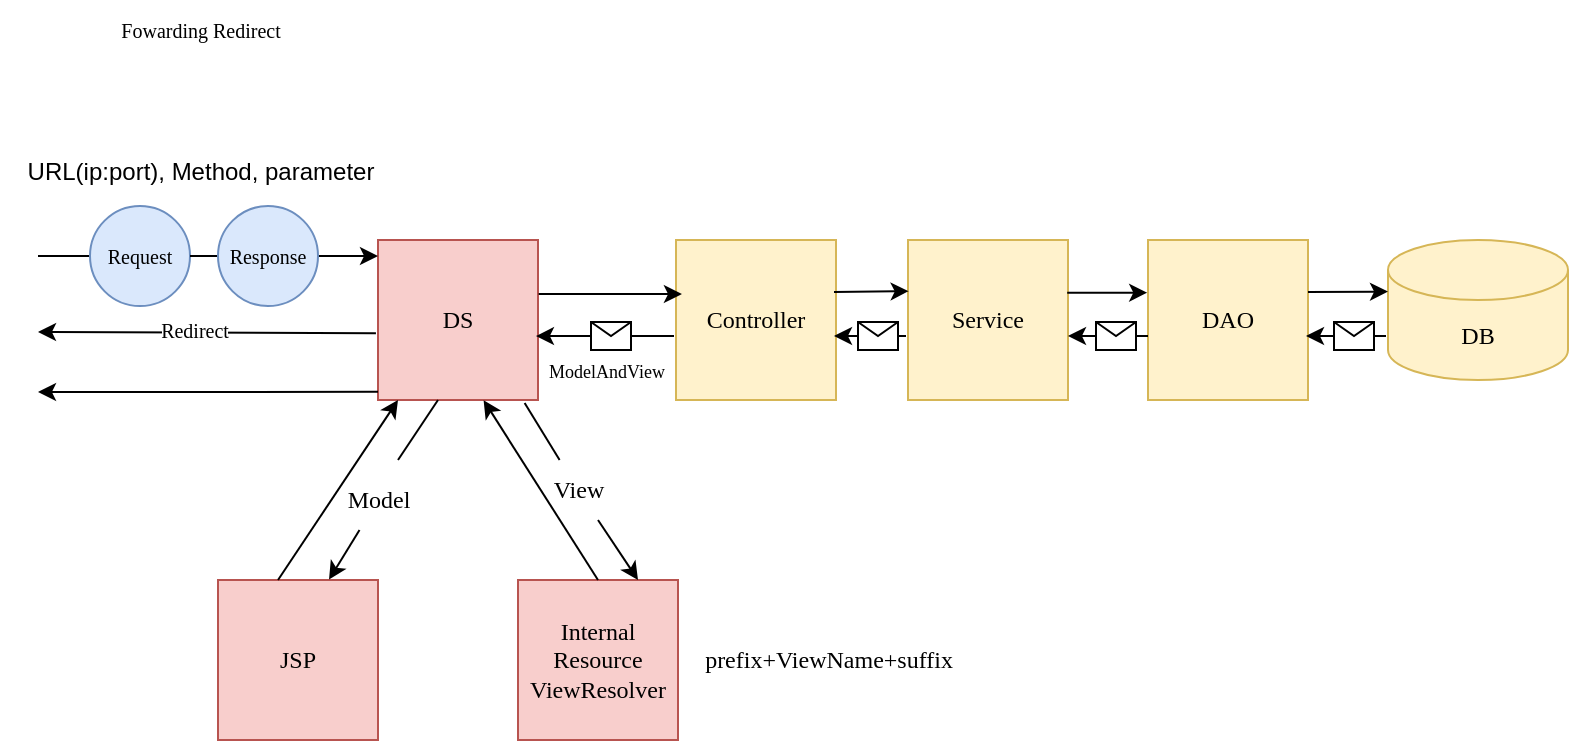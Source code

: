 <mxfile version="20.8.17" type="github" pages="2">
  <diagram name="페이지-1" id="lucKnAjo4hEsz379RO6Y">
    <mxGraphModel dx="989" dy="543" grid="1" gridSize="10" guides="1" tooltips="1" connect="1" arrows="1" fold="1" page="1" pageScale="1" pageWidth="827" pageHeight="1169" background="none" math="0" shadow="0">
      <root>
        <mxCell id="0" />
        <mxCell id="1" parent="0" />
        <mxCell id="MwGMKD4Xf8rgQU5NLyPk-2" value="DB" style="shape=cylinder3;whiteSpace=wrap;html=1;boundedLbl=1;backgroundOutline=1;size=15;fillColor=#fff2cc;strokeColor=#d6b656;fontFamily=Tahoma;fontColor=#000000;" vertex="1" parent="1">
          <mxGeometry x="697" y="350" width="90" height="70" as="geometry" />
        </mxCell>
        <mxCell id="MwGMKD4Xf8rgQU5NLyPk-3" value="DAO" style="whiteSpace=wrap;html=1;aspect=fixed;fillColor=#fff2cc;strokeColor=#d6b656;fontFamily=Tahoma;fontColor=#000000;" vertex="1" parent="1">
          <mxGeometry x="577" y="350" width="80" height="80" as="geometry" />
        </mxCell>
        <mxCell id="MwGMKD4Xf8rgQU5NLyPk-5" value="Service" style="whiteSpace=wrap;html=1;aspect=fixed;fillColor=#fff2cc;strokeColor=#d6b656;fontFamily=Tahoma;fontColor=#000000;" vertex="1" parent="1">
          <mxGeometry x="457" y="350" width="80" height="80" as="geometry" />
        </mxCell>
        <mxCell id="MwGMKD4Xf8rgQU5NLyPk-6" value="Controller" style="whiteSpace=wrap;html=1;aspect=fixed;fillColor=#fff2cc;strokeColor=#d6b656;fontFamily=Tahoma;fontColor=#000000;" vertex="1" parent="1">
          <mxGeometry x="341" y="350" width="80" height="80" as="geometry" />
        </mxCell>
        <mxCell id="MwGMKD4Xf8rgQU5NLyPk-7" value="JSP" style="whiteSpace=wrap;html=1;aspect=fixed;fillColor=#f8cecc;strokeColor=#b85450;fontFamily=Tahoma;fontColor=#000000;" vertex="1" parent="1">
          <mxGeometry x="112" y="520" width="80" height="80" as="geometry" />
        </mxCell>
        <mxCell id="MwGMKD4Xf8rgQU5NLyPk-8" value="DS" style="whiteSpace=wrap;html=1;aspect=fixed;fillColor=#f8cecc;strokeColor=#b85450;fontFamily=Tahoma;fontColor=#000000;" vertex="1" parent="1">
          <mxGeometry x="192" y="350" width="80" height="80" as="geometry" />
        </mxCell>
        <mxCell id="MwGMKD4Xf8rgQU5NLyPk-9" value="Internal&lt;br&gt;Resource&lt;br&gt;ViewResolver" style="whiteSpace=wrap;html=1;aspect=fixed;fillColor=#f8cecc;strokeColor=#b85450;fontFamily=Tahoma;fontColor=#000000;" vertex="1" parent="1">
          <mxGeometry x="262" y="520" width="80" height="80" as="geometry" />
        </mxCell>
        <mxCell id="MwGMKD4Xf8rgQU5NLyPk-10" value="" style="endArrow=classic;html=1;rounded=0;entryX=0.004;entryY=0.32;entryDx=0;entryDy=0;entryPerimeter=0;fontFamily=Tahoma;fontColor=#000000;" edge="1" parent="1" target="MwGMKD4Xf8rgQU5NLyPk-5">
          <mxGeometry width="50" height="50" relative="1" as="geometry">
            <mxPoint x="420" y="376" as="sourcePoint" />
            <mxPoint x="417" y="376" as="targetPoint" />
          </mxGeometry>
        </mxCell>
        <mxCell id="MwGMKD4Xf8rgQU5NLyPk-15" value="" style="endArrow=classic;html=1;rounded=0;entryX=-0.005;entryY=0.329;entryDx=0;entryDy=0;entryPerimeter=0;exitX=0.995;exitY=0.329;exitDx=0;exitDy=0;exitPerimeter=0;fontFamily=Tahoma;fontColor=#000000;" edge="1" parent="1" source="MwGMKD4Xf8rgQU5NLyPk-5" target="MwGMKD4Xf8rgQU5NLyPk-3">
          <mxGeometry width="50" height="50" relative="1" as="geometry">
            <mxPoint x="548" y="375.8" as="sourcePoint" />
            <mxPoint x="568" y="375.8" as="targetPoint" />
          </mxGeometry>
        </mxCell>
        <mxCell id="MwGMKD4Xf8rgQU5NLyPk-16" value="" style="endArrow=classic;html=1;rounded=0;fontFamily=Tahoma;fontColor=#000000;" edge="1" parent="1">
          <mxGeometry width="50" height="50" relative="1" as="geometry">
            <mxPoint x="657" y="376" as="sourcePoint" />
            <mxPoint x="697" y="375.8" as="targetPoint" />
          </mxGeometry>
        </mxCell>
        <mxCell id="MwGMKD4Xf8rgQU5NLyPk-20" value="" style="endArrow=classic;html=1;rounded=0;fontFamily=Tahoma;fontColor=#000000;" edge="1" parent="1">
          <mxGeometry relative="1" as="geometry">
            <mxPoint x="696" y="398" as="sourcePoint" />
            <mxPoint x="656" y="398" as="targetPoint" />
            <Array as="points">
              <mxPoint x="696" y="398" />
            </Array>
          </mxGeometry>
        </mxCell>
        <mxCell id="MwGMKD4Xf8rgQU5NLyPk-21" value="" style="shape=message;html=1;outlineConnect=0;fontFamily=Tahoma;fontColor=#000000;" vertex="1" parent="MwGMKD4Xf8rgQU5NLyPk-20">
          <mxGeometry width="20" height="14" relative="1" as="geometry">
            <mxPoint x="-6" y="-7" as="offset" />
          </mxGeometry>
        </mxCell>
        <mxCell id="MwGMKD4Xf8rgQU5NLyPk-22" value="" style="endArrow=classic;html=1;rounded=0;fontFamily=Tahoma;fontColor=#000000;" edge="1" parent="1">
          <mxGeometry relative="1" as="geometry">
            <mxPoint x="577" y="398" as="sourcePoint" />
            <mxPoint x="537" y="398" as="targetPoint" />
            <Array as="points">
              <mxPoint x="577" y="398" />
            </Array>
          </mxGeometry>
        </mxCell>
        <mxCell id="MwGMKD4Xf8rgQU5NLyPk-23" value="" style="shape=message;html=1;outlineConnect=0;fontFamily=Tahoma;fontColor=#000000;" vertex="1" parent="MwGMKD4Xf8rgQU5NLyPk-22">
          <mxGeometry width="20" height="14" relative="1" as="geometry">
            <mxPoint x="-6" y="-7" as="offset" />
          </mxGeometry>
        </mxCell>
        <mxCell id="MwGMKD4Xf8rgQU5NLyPk-24" value="" style="endArrow=classic;html=1;rounded=0;fontFamily=Tahoma;fontColor=#000000;" edge="1" parent="1">
          <mxGeometry relative="1" as="geometry">
            <mxPoint x="456.0" y="398.0" as="sourcePoint" />
            <mxPoint x="420" y="398" as="targetPoint" />
            <Array as="points">
              <mxPoint x="456" y="398" />
            </Array>
          </mxGeometry>
        </mxCell>
        <mxCell id="MwGMKD4Xf8rgQU5NLyPk-25" value="" style="shape=message;html=1;outlineConnect=0;fontFamily=Tahoma;fontColor=#000000;" vertex="1" parent="MwGMKD4Xf8rgQU5NLyPk-24">
          <mxGeometry width="20" height="14" relative="1" as="geometry">
            <mxPoint x="-6" y="-7" as="offset" />
          </mxGeometry>
        </mxCell>
        <mxCell id="MwGMKD4Xf8rgQU5NLyPk-26" value="" style="endArrow=classic;html=1;rounded=0;entryX=0.037;entryY=0.338;entryDx=0;entryDy=0;entryPerimeter=0;exitX=1.004;exitY=0.338;exitDx=0;exitDy=0;exitPerimeter=0;fontFamily=Tahoma;fontColor=#000000;" edge="1" parent="1" source="MwGMKD4Xf8rgQU5NLyPk-8" target="MwGMKD4Xf8rgQU5NLyPk-6">
          <mxGeometry width="50" height="50" relative="1" as="geometry">
            <mxPoint x="293.0" y="377" as="sourcePoint" />
            <mxPoint x="333.32" y="376.6" as="targetPoint" />
          </mxGeometry>
        </mxCell>
        <mxCell id="MwGMKD4Xf8rgQU5NLyPk-27" value="" style="endArrow=classic;html=1;rounded=0;entryX=0.987;entryY=0.613;entryDx=0;entryDy=0;entryPerimeter=0;fontFamily=Tahoma;fontColor=#000000;" edge="1" parent="1">
          <mxGeometry relative="1" as="geometry">
            <mxPoint x="332.0" y="398.0" as="sourcePoint" />
            <mxPoint x="270.96" y="398.04" as="targetPoint" />
            <Array as="points">
              <mxPoint x="340" y="398" />
              <mxPoint x="332" y="398" />
            </Array>
          </mxGeometry>
        </mxCell>
        <mxCell id="MwGMKD4Xf8rgQU5NLyPk-28" value="" style="shape=message;html=1;outlineConnect=0;fontFamily=Tahoma;fontColor=#000000;" vertex="1" parent="MwGMKD4Xf8rgQU5NLyPk-27">
          <mxGeometry width="20" height="14" relative="1" as="geometry">
            <mxPoint x="-11" y="-7" as="offset" />
          </mxGeometry>
        </mxCell>
        <mxCell id="MwGMKD4Xf8rgQU5NLyPk-29" value="&lt;font style=&quot;font-size: 9px;&quot;&gt;ModelAndView&lt;/font&gt;" style="text;html=1;align=center;verticalAlign=middle;resizable=0;points=[];autosize=1;strokeColor=none;fillColor=none;fontFamily=Tahoma;fontColor=#000000;" vertex="1" parent="1">
          <mxGeometry x="261" y="400" width="90" height="30" as="geometry" />
        </mxCell>
        <mxCell id="MwGMKD4Xf8rgQU5NLyPk-30" value="" style="endArrow=classic;html=1;rounded=0;entryX=0.75;entryY=0;entryDx=0;entryDy=0;startArrow=none;fontFamily=Tahoma;fontColor=#000000;" edge="1" parent="1" source="MwGMKD4Xf8rgQU5NLyPk-33" target="MwGMKD4Xf8rgQU5NLyPk-9">
          <mxGeometry width="50" height="50" relative="1" as="geometry">
            <mxPoint x="254" y="430" as="sourcePoint" />
            <mxPoint x="329.12" y="521.12" as="targetPoint" />
          </mxGeometry>
        </mxCell>
        <mxCell id="MwGMKD4Xf8rgQU5NLyPk-32" value="" style="endArrow=classic;html=1;rounded=0;exitX=0.5;exitY=0;exitDx=0;exitDy=0;entryX=0.66;entryY=1.001;entryDx=0;entryDy=0;entryPerimeter=0;fontFamily=Tahoma;fontColor=#000000;" edge="1" parent="1" source="MwGMKD4Xf8rgQU5NLyPk-9" target="MwGMKD4Xf8rgQU5NLyPk-8">
          <mxGeometry width="50" height="50" relative="1" as="geometry">
            <mxPoint x="302" y="520" as="sourcePoint" />
            <mxPoint x="240" y="430" as="targetPoint" />
          </mxGeometry>
        </mxCell>
        <mxCell id="MwGMKD4Xf8rgQU5NLyPk-34" value="" style="endArrow=classic;html=1;rounded=0;startArrow=none;entryX=0.694;entryY=-0.003;entryDx=0;entryDy=0;entryPerimeter=0;fontFamily=Tahoma;fontColor=#000000;" edge="1" parent="1" source="MwGMKD4Xf8rgQU5NLyPk-35" target="MwGMKD4Xf8rgQU5NLyPk-7">
          <mxGeometry width="50" height="50" relative="1" as="geometry">
            <mxPoint x="222" y="430" as="sourcePoint" />
            <mxPoint x="162" y="520" as="targetPoint" />
          </mxGeometry>
        </mxCell>
        <mxCell id="MwGMKD4Xf8rgQU5NLyPk-36" value="" style="endArrow=none;html=1;rounded=0;fontFamily=Tahoma;fontColor=#000000;" edge="1" parent="1">
          <mxGeometry width="50" height="50" relative="1" as="geometry">
            <mxPoint x="222" y="430" as="sourcePoint" />
            <mxPoint x="202" y="460" as="targetPoint" />
          </mxGeometry>
        </mxCell>
        <mxCell id="MwGMKD4Xf8rgQU5NLyPk-35" value="Model" style="text;html=1;align=center;verticalAlign=middle;resizable=0;points=[];autosize=1;strokeColor=none;fillColor=none;fontFamily=Tahoma;fontColor=#000000;" vertex="1" parent="1">
          <mxGeometry x="167" y="465" width="50" height="30" as="geometry" />
        </mxCell>
        <mxCell id="MwGMKD4Xf8rgQU5NLyPk-37" value="" style="endArrow=none;html=1;rounded=0;exitX=0.048;exitY=1.049;exitDx=0;exitDy=0;exitPerimeter=0;fontFamily=Tahoma;fontColor=#000000;" edge="1" parent="1" source="MwGMKD4Xf8rgQU5NLyPk-29" target="MwGMKD4Xf8rgQU5NLyPk-33">
          <mxGeometry width="50" height="50" relative="1" as="geometry">
            <mxPoint x="252" y="430" as="sourcePoint" />
            <mxPoint x="329.12" y="521.12" as="targetPoint" />
          </mxGeometry>
        </mxCell>
        <mxCell id="MwGMKD4Xf8rgQU5NLyPk-33" value="View" style="text;html=1;align=center;verticalAlign=middle;resizable=0;points=[];autosize=1;strokeColor=none;fillColor=none;fontFamily=Tahoma;fontColor=#000000;" vertex="1" parent="1">
          <mxGeometry x="267" y="460" width="50" height="30" as="geometry" />
        </mxCell>
        <mxCell id="MwGMKD4Xf8rgQU5NLyPk-38" value="" style="endArrow=classic;html=1;rounded=0;exitX=0.25;exitY=0;exitDx=0;exitDy=0;fontFamily=Tahoma;fontColor=#000000;" edge="1" parent="1">
          <mxGeometry width="50" height="50" relative="1" as="geometry">
            <mxPoint x="142" y="520" as="sourcePoint" />
            <mxPoint x="202" y="430" as="targetPoint" />
          </mxGeometry>
        </mxCell>
        <mxCell id="MwGMKD4Xf8rgQU5NLyPk-39" value="prefix+ViewName+suffix" style="text;html=1;align=center;verticalAlign=middle;resizable=0;points=[];autosize=1;strokeColor=none;fillColor=none;fontFamily=Tahoma;fontColor=#000000;" vertex="1" parent="1">
          <mxGeometry x="342" y="545" width="150" height="30" as="geometry" />
        </mxCell>
        <mxCell id="MwGMKD4Xf8rgQU5NLyPk-40" value="" style="endArrow=classic;html=1;rounded=0;startArrow=none;fontFamily=Tahoma;fontColor=#000000;" edge="1" parent="1" source="MwGMKD4Xf8rgQU5NLyPk-43">
          <mxGeometry width="50" height="50" relative="1" as="geometry">
            <mxPoint x="2" y="363" as="sourcePoint" />
            <mxPoint x="192" y="358" as="targetPoint" />
          </mxGeometry>
        </mxCell>
        <mxCell id="MwGMKD4Xf8rgQU5NLyPk-41" value="URL(ip:port), Method, parameter" style="text;html=1;align=center;verticalAlign=middle;resizable=0;points=[];autosize=1;strokeColor=none;fillColor=none;" vertex="1" parent="1">
          <mxGeometry x="3" y="301" width="200" height="30" as="geometry" />
        </mxCell>
        <mxCell id="MwGMKD4Xf8rgQU5NLyPk-44" value="" style="endArrow=none;html=1;rounded=0;entryX=0;entryY=0.5;entryDx=0;entryDy=0;fontFamily=Tahoma;fontColor=#000000;" edge="1" parent="1" target="MwGMKD4Xf8rgQU5NLyPk-42">
          <mxGeometry width="50" height="50" relative="1" as="geometry">
            <mxPoint x="22" y="358" as="sourcePoint" />
            <mxPoint x="192.0" y="363.0" as="targetPoint" />
          </mxGeometry>
        </mxCell>
        <mxCell id="MwGMKD4Xf8rgQU5NLyPk-42" value="&lt;font style=&quot;font-size: 10px;&quot;&gt;Request&lt;/font&gt;" style="ellipse;whiteSpace=wrap;html=1;aspect=fixed;fillColor=#dae8fc;strokeColor=#6c8ebf;fontFamily=Tahoma;fontColor=#000000;" vertex="1" parent="1">
          <mxGeometry x="48" y="333" width="50" height="50" as="geometry" />
        </mxCell>
        <mxCell id="MwGMKD4Xf8rgQU5NLyPk-45" value="" style="endArrow=none;html=1;rounded=0;entryX=0;entryY=0.5;entryDx=0;entryDy=0;startArrow=none;fontFamily=Tahoma;fontColor=#000000;" edge="1" parent="1" source="MwGMKD4Xf8rgQU5NLyPk-42" target="MwGMKD4Xf8rgQU5NLyPk-43">
          <mxGeometry width="50" height="50" relative="1" as="geometry">
            <mxPoint x="71.986" y="358.833" as="sourcePoint" />
            <mxPoint x="192.0" y="363.0" as="targetPoint" />
          </mxGeometry>
        </mxCell>
        <mxCell id="MwGMKD4Xf8rgQU5NLyPk-43" value="&lt;font style=&quot;font-size: 10px;&quot;&gt;Response&lt;/font&gt;" style="ellipse;whiteSpace=wrap;html=1;aspect=fixed;fillColor=#dae8fc;strokeColor=#6c8ebf;fontFamily=Tahoma;fontColor=#000000;" vertex="1" parent="1">
          <mxGeometry x="112" y="333" width="50" height="50" as="geometry" />
        </mxCell>
        <mxCell id="MwGMKD4Xf8rgQU5NLyPk-46" value="" style="endArrow=classic;html=1;rounded=0;startArrow=none;exitX=-0.013;exitY=0.82;exitDx=0;exitDy=0;exitPerimeter=0;fontFamily=Tahoma;fontColor=#000000;" edge="1" parent="1">
          <mxGeometry width="50" height="50" relative="1" as="geometry">
            <mxPoint x="190.96" y="396.6" as="sourcePoint" />
            <mxPoint x="22" y="396" as="targetPoint" />
          </mxGeometry>
        </mxCell>
        <mxCell id="MwGMKD4Xf8rgQU5NLyPk-48" value="Redirect" style="edgeLabel;html=1;align=center;verticalAlign=middle;resizable=0;points=[];fontSize=10;fontFamily=Tahoma;fontColor=#000000;" vertex="1" connectable="0" parent="MwGMKD4Xf8rgQU5NLyPk-46">
          <mxGeometry x="0.176" y="1" relative="1" as="geometry">
            <mxPoint x="8" y="-2" as="offset" />
          </mxGeometry>
        </mxCell>
        <mxCell id="MwGMKD4Xf8rgQU5NLyPk-47" value="" style="endArrow=classic;html=1;rounded=0;startArrow=none;exitX=-0.013;exitY=0.82;exitDx=0;exitDy=0;exitPerimeter=0;fontFamily=Tahoma;fontColor=#000000;" edge="1" parent="1">
          <mxGeometry width="50" height="50" relative="1" as="geometry">
            <mxPoint x="192.0" y="425.91" as="sourcePoint" />
            <mxPoint x="22" y="426" as="targetPoint" />
          </mxGeometry>
        </mxCell>
        <mxCell id="MwGMKD4Xf8rgQU5NLyPk-49" value="Fowarding Redirect" style="text;html=1;align=center;verticalAlign=middle;resizable=0;points=[];autosize=1;strokeColor=none;fillColor=none;fontSize=10;fontFamily=Tahoma;fontColor=#000000;" vertex="1" parent="1">
          <mxGeometry x="48" y="230" width="110" height="30" as="geometry" />
        </mxCell>
      </root>
    </mxGraphModel>
  </diagram>
  <diagram id="Wn21KpL8AwD2bQ6_BnOV" name="페이지-2">
    <mxGraphModel dx="1434" dy="788" grid="1" gridSize="10" guides="1" tooltips="1" connect="1" arrows="1" fold="1" page="1" pageScale="1" pageWidth="1169" pageHeight="827" math="0" shadow="0">
      <root>
        <mxCell id="0" />
        <mxCell id="1" parent="0" />
        <mxCell id="g71SVmqsZsh6fATilt-q-1" value="&lt;p style=&quot;margin:0px;margin-top:4px;text-align:center;&quot;&gt;&lt;b&gt;ProductDAO&lt;/b&gt;&lt;/p&gt;&lt;hr size=&quot;1&quot;&gt;&lt;p style=&quot;margin:0px;margin-left:4px;&quot;&gt;- sqlSession : SqlSession&lt;/p&gt;&lt;p style=&quot;margin:0px;margin-left:4px;&quot;&gt;- NAMESPACE : String&lt;/p&gt;&lt;hr size=&quot;1&quot;&gt;&lt;p style=&quot;margin:0px;margin-left:4px;&quot;&gt;&lt;span style=&quot;background-color: initial;&quot;&gt;+ getProductList ( ): List&amp;lt;ProductDTO&amp;gt;&lt;/span&gt;&lt;br&gt;&lt;/p&gt;&lt;p style=&quot;margin:0px;margin-left:4px;&quot;&gt;+ getProductDetail (ProductDTO): ProductDTO&lt;/p&gt;&lt;p style=&quot;margin:0px;margin-left:4px;&quot;&gt;+ setAddProduct (ProductDTO): int&lt;/p&gt;" style="verticalAlign=top;align=left;overflow=fill;fontSize=12;fontFamily=Helvetica;html=1;" vertex="1" parent="1">
          <mxGeometry x="796" y="100" width="300" height="130" as="geometry" />
        </mxCell>
        <mxCell id="g71SVmqsZsh6fATilt-q-2" value="&lt;span style=&quot;font-size: 24px;&quot;&gt;Product&lt;br&gt;&lt;/span&gt;" style="text;html=1;align=center;verticalAlign=middle;resizable=0;points=[];autosize=1;strokeColor=none;fillColor=none;fontSize=9;" vertex="1" parent="1">
          <mxGeometry x="25" y="20" width="110" height="40" as="geometry" />
        </mxCell>
        <mxCell id="g71SVmqsZsh6fATilt-q-7" value="" style="edgeStyle=orthogonalEdgeStyle;rounded=0;orthogonalLoop=1;jettySize=auto;html=1;fontSize=24;" edge="1" parent="1" source="g71SVmqsZsh6fATilt-q-3" target="g71SVmqsZsh6fATilt-q-1">
          <mxGeometry relative="1" as="geometry" />
        </mxCell>
        <mxCell id="g71SVmqsZsh6fATilt-q-3" value="&lt;p style=&quot;margin:0px;margin-top:4px;text-align:center;&quot;&gt;&lt;b&gt;ProductService&lt;/b&gt;&lt;/p&gt;&lt;hr size=&quot;1&quot;&gt;&lt;p style=&quot;margin:0px;margin-left:4px;&quot;&gt;- productDAO: ProductDAO&lt;/p&gt;&lt;hr size=&quot;1&quot;&gt;&lt;p style=&quot;border-color: var(--border-color); margin: 0px 0px 0px 4px;&quot;&gt;+ getProductList ( ): List&amp;lt;ProductDTO&amp;gt;&lt;br style=&quot;border-color: var(--border-color);&quot;&gt;&lt;/p&gt;&lt;p style=&quot;border-color: var(--border-color); margin: 0px 0px 0px 4px;&quot;&gt;+ getProductDetail (ProductDTO): ProductDTO&lt;/p&gt;&lt;p style=&quot;border-color: var(--border-color); margin: 0px 0px 0px 4px;&quot;&gt;+ setAddProduct (ProductDTO, List&amp;lt;OptionDTO&amp;gt;): int&lt;/p&gt;" style="verticalAlign=top;align=left;overflow=fill;fontSize=12;fontFamily=Helvetica;html=1;" vertex="1" parent="1">
          <mxGeometry x="434" y="110" width="330" height="110" as="geometry" />
        </mxCell>
        <mxCell id="g71SVmqsZsh6fATilt-q-6" value="" style="edgeStyle=orthogonalEdgeStyle;rounded=0;orthogonalLoop=1;jettySize=auto;html=1;fontSize=24;" edge="1" parent="1" source="g71SVmqsZsh6fATilt-q-5" target="g71SVmqsZsh6fATilt-q-3">
          <mxGeometry relative="1" as="geometry" />
        </mxCell>
        <mxCell id="g71SVmqsZsh6fATilt-q-5" value="&lt;p style=&quot;margin:0px;margin-top:4px;text-align:center;&quot;&gt;&lt;b&gt;ProductController&lt;/b&gt;&lt;/p&gt;&lt;hr size=&quot;1&quot;&gt;&lt;p style=&quot;margin:0px;margin-left:4px;&quot;&gt;- productService: ProductService&lt;/p&gt;&lt;hr size=&quot;1&quot;&gt;&lt;p style=&quot;border-color: var(--border-color); margin: 0px 0px 0px 4px;&quot;&gt;+ getProductList ( ): ModelAndView&lt;br style=&quot;border-color: var(--border-color);&quot;&gt;&lt;/p&gt;&lt;p style=&quot;border-color: var(--border-color); margin: 0px 0px 0px 4px;&quot;&gt;+ getProductDetail (ProductDTO): String&lt;/p&gt;&lt;p style=&quot;border-color: var(--border-color); margin: 0px 0px 0px 4px;&quot;&gt;&lt;span style=&quot;background-color: initial;&quot;&gt;+ setAddProduct ( ) :void&lt;/span&gt;&lt;br&gt;&lt;/p&gt;&lt;p style=&quot;border-color: var(--border-color); margin: 0px 0px 0px 4px;&quot;&gt;+ setAddProduct (ProductDTO): String&lt;span style=&quot;background-color: initial;&quot;&gt;&lt;br&gt;&lt;/span&gt;&lt;/p&gt;" style="verticalAlign=top;align=left;overflow=fill;fontSize=12;fontFamily=Helvetica;html=1;fillStyle=auto;" vertex="1" parent="1">
          <mxGeometry x="76" y="100" width="324" height="130" as="geometry" />
        </mxCell>
        <mxCell id="g71SVmqsZsh6fATilt-q-8" value="Member" style="text;html=1;align=center;verticalAlign=middle;resizable=0;points=[];autosize=1;strokeColor=none;fillColor=none;fontSize=24;" vertex="1" parent="1">
          <mxGeometry x="25" y="330" width="110" height="40" as="geometry" />
        </mxCell>
        <mxCell id="g71SVmqsZsh6fATilt-q-9" value="&lt;p style=&quot;margin:0px;margin-top:4px;text-align:center;&quot;&gt;&lt;b&gt;MemberDAO&lt;/b&gt;&lt;/p&gt;&lt;hr size=&quot;1&quot;&gt;&lt;p style=&quot;margin:0px;margin-left:4px;&quot;&gt;- sqlSession : SqlSession&lt;/p&gt;&lt;p style=&quot;margin:0px;margin-left:4px;&quot;&gt;- NAMESPACE : String&lt;/p&gt;&lt;hr size=&quot;1&quot;&gt;&lt;p style=&quot;margin:0px;margin-left:4px;&quot;&gt;&lt;span style=&quot;background-color: initial;&quot;&gt;+ setMemberAdd (MemberDTO): int&lt;/span&gt;&lt;br&gt;&lt;/p&gt;&lt;p style=&quot;margin:0px;margin-left:4px;&quot;&gt;&lt;br&gt;&lt;/p&gt;" style="verticalAlign=top;align=left;overflow=fill;fontSize=12;fontFamily=Helvetica;html=1;" vertex="1" parent="1">
          <mxGeometry x="796" y="414" width="300" height="96" as="geometry" />
        </mxCell>
        <mxCell id="g71SVmqsZsh6fATilt-q-13" value="" style="edgeStyle=orthogonalEdgeStyle;rounded=0;orthogonalLoop=1;jettySize=auto;html=1;fontSize=24;" edge="1" parent="1" source="g71SVmqsZsh6fATilt-q-10" target="g71SVmqsZsh6fATilt-q-9">
          <mxGeometry relative="1" as="geometry" />
        </mxCell>
        <mxCell id="g71SVmqsZsh6fATilt-q-10" value="&lt;p style=&quot;margin:0px;margin-top:4px;text-align:center;&quot;&gt;&lt;b&gt;MemberService&lt;/b&gt;&lt;/p&gt;&lt;hr size=&quot;1&quot;&gt;&lt;p style=&quot;margin:0px;margin-left:4px;&quot;&gt;- MemberDAO: MemberDAO&lt;/p&gt;&lt;hr size=&quot;1&quot;&gt;&lt;p style=&quot;border-color: var(--border-color); margin: 0px 0px 0px 4px;&quot;&gt;+ setMemberAdd(MemberDTO): int&lt;br style=&quot;border-color: var(--border-color);&quot;&gt;&lt;/p&gt;&lt;p style=&quot;border-color: var(--border-color); margin: 0px 0px 0px 4px;&quot;&gt;&lt;br&gt;&lt;/p&gt;" style="verticalAlign=top;align=left;overflow=fill;fontSize=12;fontFamily=Helvetica;html=1;" vertex="1" parent="1">
          <mxGeometry x="434" y="419" width="330" height="86" as="geometry" />
        </mxCell>
        <mxCell id="g71SVmqsZsh6fATilt-q-12" value="" style="edgeStyle=orthogonalEdgeStyle;rounded=0;orthogonalLoop=1;jettySize=auto;html=1;fontSize=24;" edge="1" parent="1" source="g71SVmqsZsh6fATilt-q-11" target="g71SVmqsZsh6fATilt-q-10">
          <mxGeometry relative="1" as="geometry" />
        </mxCell>
        <mxCell id="g71SVmqsZsh6fATilt-q-11" value="&lt;p style=&quot;margin:0px;margin-top:4px;text-align:center;&quot;&gt;&lt;b&gt;MemberController&lt;/b&gt;&lt;/p&gt;&lt;hr size=&quot;1&quot;&gt;&lt;p style=&quot;margin:0px;margin-left:4px;&quot;&gt;- memberService: MemberService&lt;/p&gt;&lt;hr size=&quot;1&quot;&gt;&lt;p style=&quot;border-color: var(--border-color); margin: 0px 0px 0px 4px;&quot;&gt;&lt;span style=&quot;background-color: initial;&quot;&gt;+ setMemberAdd ( ) :void&lt;/span&gt;&lt;br&gt;&lt;/p&gt;&lt;p style=&quot;border-color: var(--border-color); margin: 0px 0px 0px 4px;&quot;&gt;+ setMemberAdd (MemberDTO): String&lt;span style=&quot;background-color: initial;&quot;&gt;&lt;br&gt;&lt;/span&gt;&lt;/p&gt;" style="verticalAlign=top;align=left;overflow=fill;fontSize=12;fontFamily=Helvetica;html=1;fillStyle=auto;" vertex="1" parent="1">
          <mxGeometry x="76" y="410.5" width="324" height="103" as="geometry" />
        </mxCell>
      </root>
    </mxGraphModel>
  </diagram>
</mxfile>
